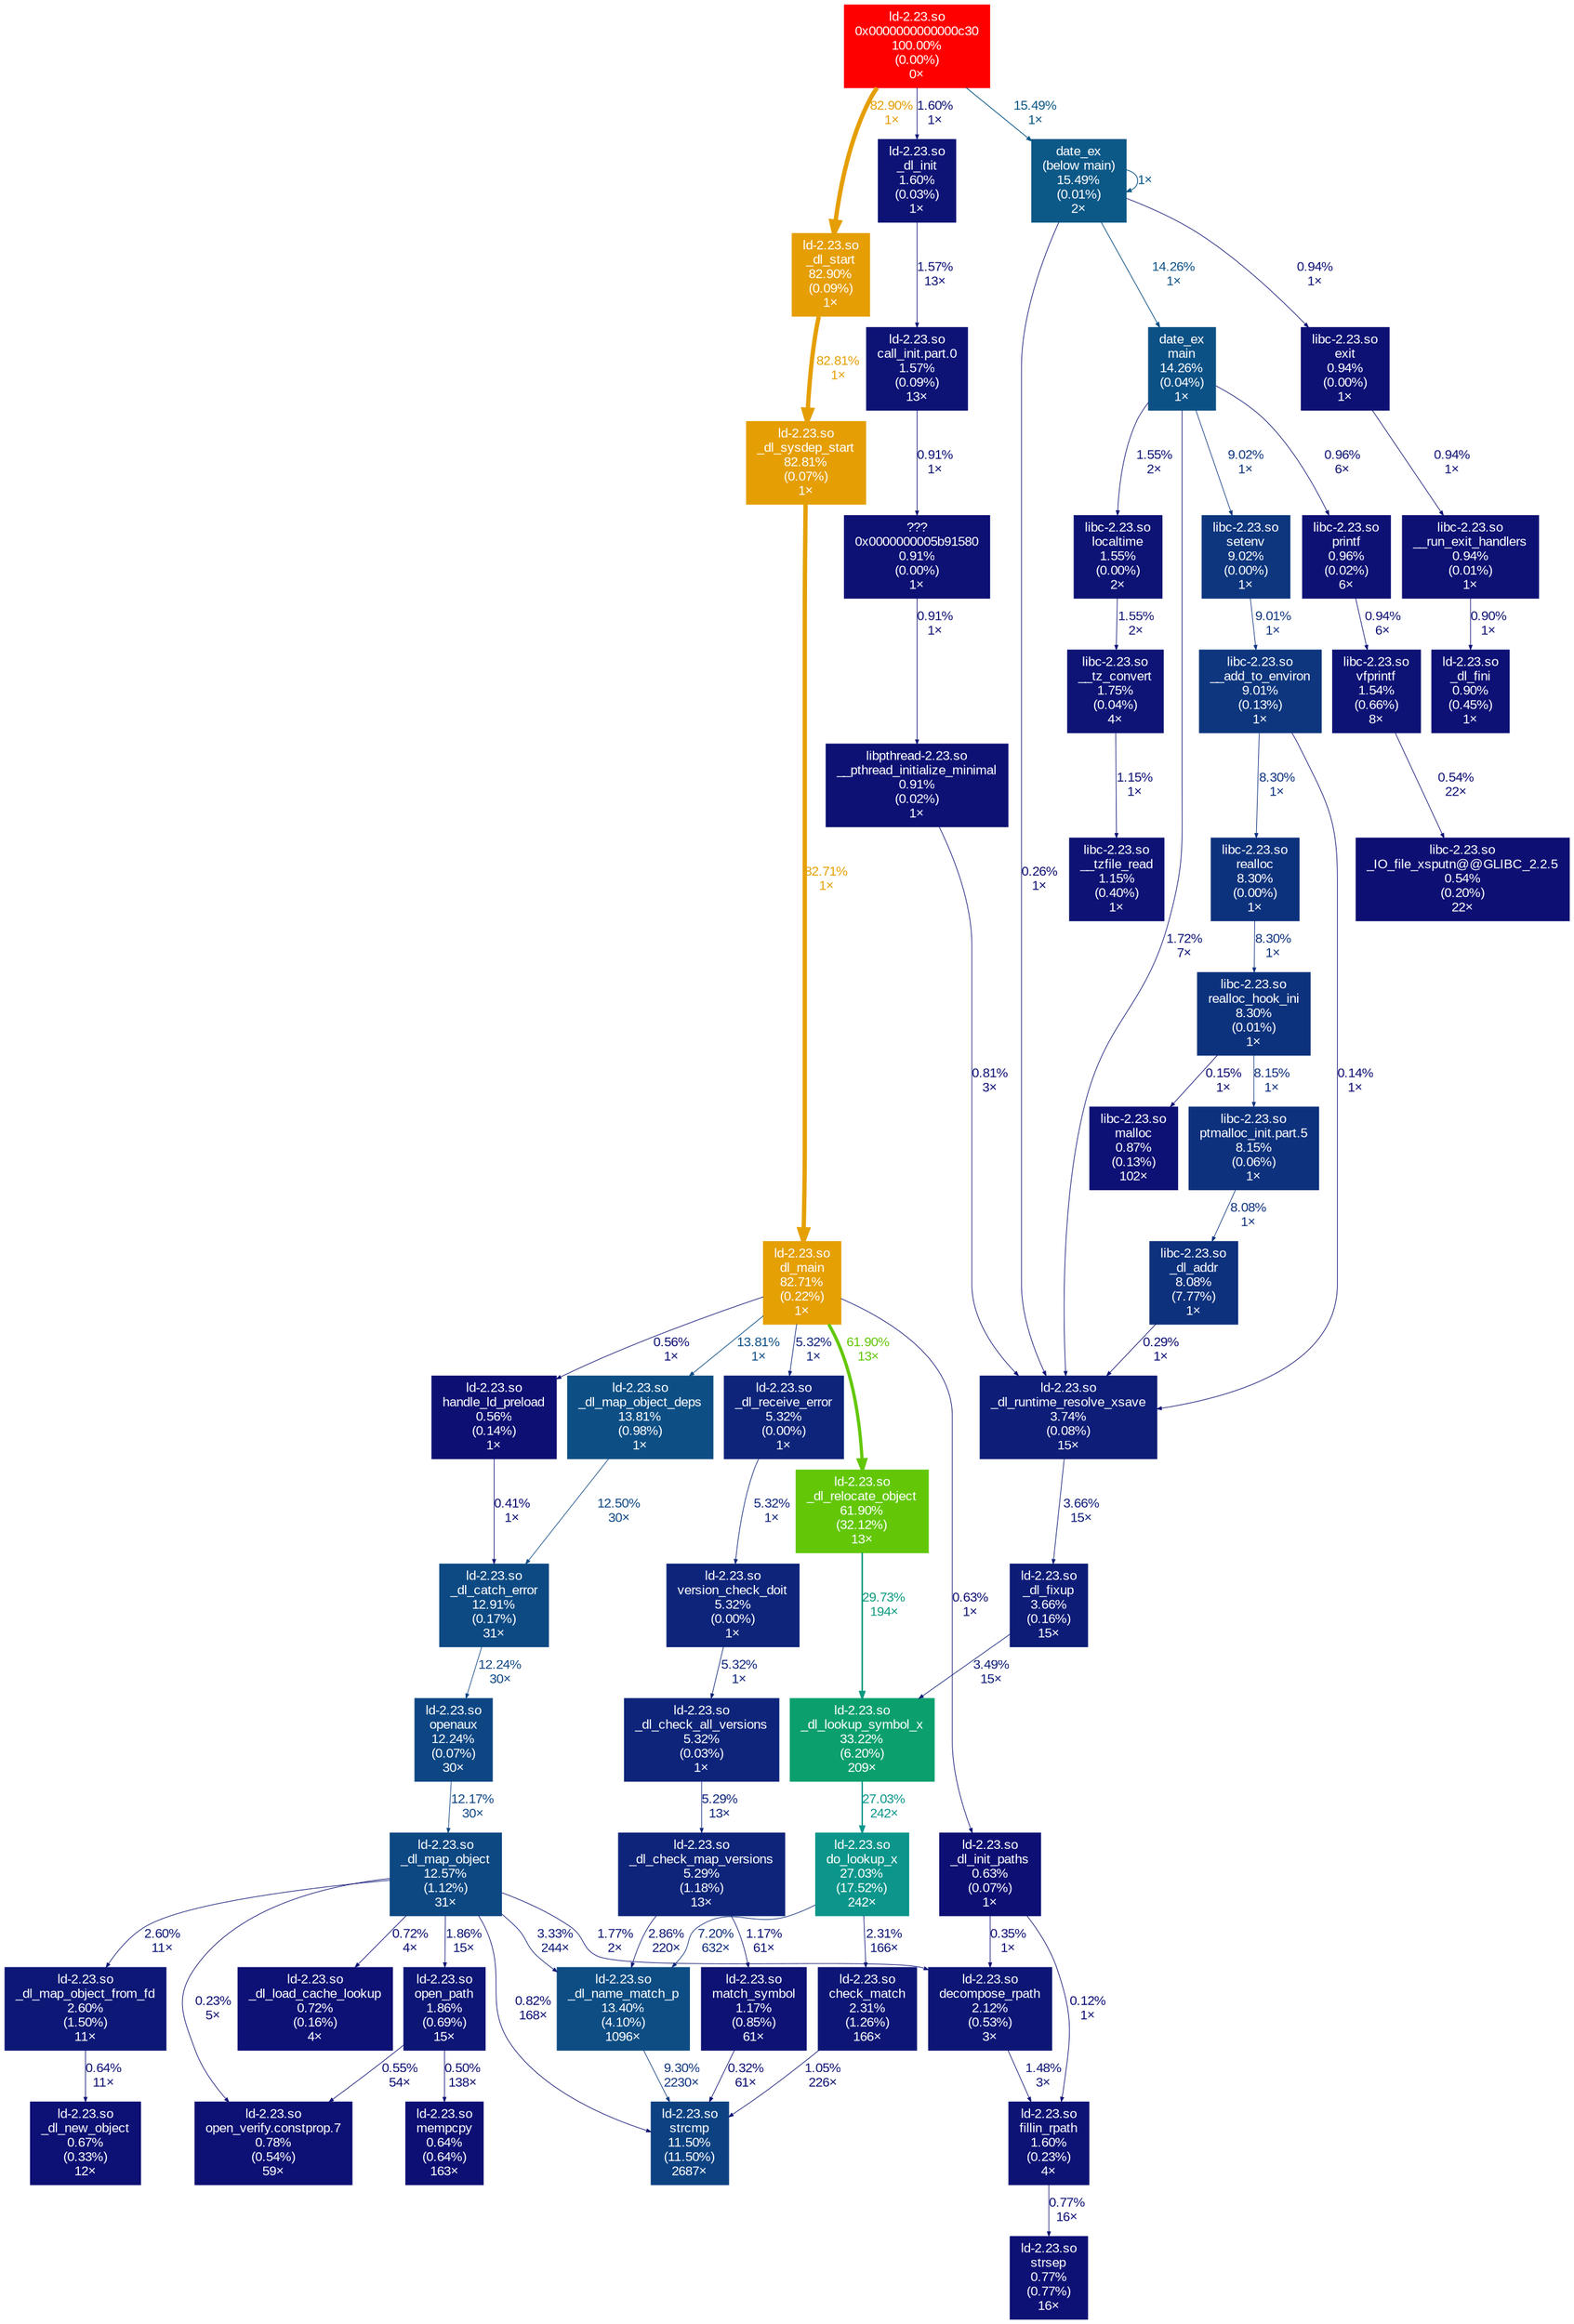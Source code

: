 digraph {
	graph [fontname=Arial, nodesep=0.125, ranksep=0.25];
	node [fontcolor=white, fontname=Arial, height=0, shape=box, style=filled, width=0];
	edge [fontname=Arial];
	"(below main)" [color="#0c5887", fontcolor="#ffffff", fontsize="10.00", label="date_ex\n(below main)\n15.49%\n(0.01%)\n2×"];
	"(below main)" -> "(below main)" [arrowsize="0.39", color="#0c5887", fontcolor="#0c5887", fontsize="10.00", label="1×", labeldistance="0.62", penwidth="0.62"];
	"(below main)" -> "_dl_runtime_resolve_xsave" [arrowsize="0.35", color="#0d0e73", fontcolor="#0d0e73", fontsize="10.00", label="0.26%\n1×", labeldistance="0.50", penwidth="0.50"];
	"(below main)" -> exit [arrowsize="0.35", color="#0d1174", fontcolor="#0d1174", fontsize="10.00", label="0.94%\n1×", labeldistance="0.50", penwidth="0.50"];
	"(below main)" -> main [arrowsize="0.38", color="#0c5185", fontcolor="#0c5185", fontsize="10.00", label="14.26%\n1×", labeldistance="0.57", penwidth="0.57"];
	"0x0000000000000c30" [color="#ff0000", fontcolor="#ffffff", fontsize="10.00", label="ld-2.23.so\n0x0000000000000c30\n100.00%\n(0.00%)\n0×"];
	"0x0000000000000c30" -> "(below main)" [arrowsize="0.39", color="#0c5887", fontcolor="#0c5887", fontsize="10.00", label="15.49%\n1×", labeldistance="0.62", penwidth="0.62"];
	"0x0000000000000c30" -> "_dl_init" [arrowsize="0.35", color="#0d1375", fontcolor="#0d1375", fontsize="10.00", label="1.60%\n1×", labeldistance="0.50", penwidth="0.50"];
	"0x0000000000000c30" -> "_dl_start" [arrowsize="0.91", color="#e59e04", fontcolor="#e59e04", fontsize="10.00", label="82.90%\n1×", labeldistance="3.32", penwidth="3.32"];
	"0x0000000005b91580" [color="#0d1174", fontcolor="#ffffff", fontsize="10.00", label="???\n0x0000000005b91580\n0.91%\n(0.00%)\n1×"];
	"0x0000000005b91580" -> "__pthread_initialize_minimal" [arrowsize="0.35", color="#0d1174", fontcolor="#0d1174", fontsize="10.00", label="0.91%\n1×", labeldistance="0.50", penwidth="0.50"];
	"_IO_file_xsputn@@GLIBC_2.2.5" [color="#0d0f73", fontcolor="#ffffff", fontsize="10.00", label="libc-2.23.so\n_IO_file_xsputn@@GLIBC_2.2.5\n0.54%\n(0.20%)\n22×"];
	"__add_to_environ" [color="#0d367e", fontcolor="#ffffff", fontsize="10.00", label="libc-2.23.so\n__add_to_environ\n9.01%\n(0.13%)\n1×"];
	"__add_to_environ" -> "_dl_runtime_resolve_xsave" [arrowsize="0.35", color="#0d0d73", fontcolor="#0d0d73", fontsize="10.00", label="0.14%\n1×", labeldistance="0.50", penwidth="0.50"];
	"__add_to_environ" -> realloc [arrowsize="0.35", color="#0d327d", fontcolor="#0d327d", fontsize="10.00", label="8.30%\n1×", labeldistance="0.50", penwidth="0.50"];
	"__pthread_initialize_minimal" [color="#0d1174", fontcolor="#ffffff", fontsize="10.00", label="libpthread-2.23.so\n__pthread_initialize_minimal\n0.91%\n(0.02%)\n1×"];
	"__pthread_initialize_minimal" -> "_dl_runtime_resolve_xsave" [arrowsize="0.35", color="#0d1074", fontcolor="#0d1074", fontsize="10.00", label="0.81%\n3×", labeldistance="0.50", penwidth="0.50"];
	"__run_exit_handlers" [color="#0d1174", fontcolor="#ffffff", fontsize="10.00", label="libc-2.23.so\n__run_exit_handlers\n0.94%\n(0.01%)\n1×"];
	"__run_exit_handlers" -> "_dl_fini" [arrowsize="0.35", color="#0d1074", fontcolor="#0d1074", fontsize="10.00", label="0.90%\n1×", labeldistance="0.50", penwidth="0.50"];
	"__tz_convert" [color="#0d1475", fontcolor="#ffffff", fontsize="10.00", label="libc-2.23.so\n__tz_convert\n1.75%\n(0.04%)\n4×"];
	"__tz_convert" -> "__tzfile_read" [arrowsize="0.35", color="#0d1274", fontcolor="#0d1274", fontsize="10.00", label="1.15%\n1×", labeldistance="0.50", penwidth="0.50"];
	"__tzfile_read" [color="#0d1274", fontcolor="#ffffff", fontsize="10.00", label="libc-2.23.so\n__tzfile_read\n1.15%\n(0.40%)\n1×"];
	"_dl_addr" [color="#0d317d", fontcolor="#ffffff", fontsize="10.00", label="libc-2.23.so\n_dl_addr\n8.08%\n(7.77%)\n1×"];
	"_dl_addr" -> "_dl_runtime_resolve_xsave" [arrowsize="0.35", color="#0d0e73", fontcolor="#0d0e73", fontsize="10.00", label="0.29%\n1×", labeldistance="0.50", penwidth="0.50"];
	"_dl_catch_error" [color="#0d4a83", fontcolor="#ffffff", fontsize="10.00", label="ld-2.23.so\n_dl_catch_error\n12.91%\n(0.17%)\n31×"];
	"_dl_catch_error" -> openaux [arrowsize="0.35", color="#0d4683", fontcolor="#0d4683", fontsize="10.00", label="12.24%\n30×", labeldistance="0.50", penwidth="0.50"];
	"_dl_check_all_versions" [color="#0d247a", fontcolor="#ffffff", fontsize="10.00", label="ld-2.23.so\n_dl_check_all_versions\n5.32%\n(0.03%)\n1×"];
	"_dl_check_all_versions" -> "_dl_check_map_versions" [arrowsize="0.35", color="#0d247a", fontcolor="#0d247a", fontsize="10.00", label="5.29%\n13×", labeldistance="0.50", penwidth="0.50"];
	"_dl_check_map_versions" [color="#0d247a", fontcolor="#ffffff", fontsize="10.00", label="ld-2.23.so\n_dl_check_map_versions\n5.29%\n(1.18%)\n13×"];
	"_dl_check_map_versions" -> "_dl_name_match_p" [arrowsize="0.35", color="#0d1976", fontcolor="#0d1976", fontsize="10.00", label="2.86%\n220×", labeldistance="0.50", penwidth="0.50"];
	"_dl_check_map_versions" -> "match_symbol" [arrowsize="0.35", color="#0d1274", fontcolor="#0d1274", fontsize="10.00", label="1.17%\n61×", labeldistance="0.50", penwidth="0.50"];
	"_dl_fini" [color="#0d1074", fontcolor="#ffffff", fontsize="10.00", label="ld-2.23.so\n_dl_fini\n0.90%\n(0.45%)\n1×"];
	"_dl_fixup" [color="#0d1c77", fontcolor="#ffffff", fontsize="10.00", label="ld-2.23.so\n_dl_fixup\n3.66%\n(0.16%)\n15×"];
	"_dl_fixup" -> "_dl_lookup_symbol_x" [arrowsize="0.35", color="#0d1c77", fontcolor="#0d1c77", fontsize="10.00", label="3.49%\n15×", labeldistance="0.50", penwidth="0.50"];
	"_dl_init" [color="#0d1375", fontcolor="#ffffff", fontsize="10.00", label="ld-2.23.so\n_dl_init\n1.60%\n(0.03%)\n1×"];
	"_dl_init" -> "call_init.part.0" [arrowsize="0.35", color="#0d1375", fontcolor="#0d1375", fontsize="10.00", label="1.57%\n13×", labeldistance="0.50", penwidth="0.50"];
	"_dl_init_paths" [color="#0d0f74", fontcolor="#ffffff", fontsize="10.00", label="ld-2.23.so\n_dl_init_paths\n0.63%\n(0.07%)\n1×"];
	"_dl_init_paths" -> "decompose_rpath" [arrowsize="0.35", color="#0d0e73", fontcolor="#0d0e73", fontsize="10.00", label="0.35%\n1×", labeldistance="0.50", penwidth="0.50"];
	"_dl_init_paths" -> "fillin_rpath" [arrowsize="0.35", color="#0d0d73", fontcolor="#0d0d73", fontsize="10.00", label="0.12%\n1×", labeldistance="0.50", penwidth="0.50"];
	"_dl_load_cache_lookup" [color="#0d1074", fontcolor="#ffffff", fontsize="10.00", label="ld-2.23.so\n_dl_load_cache_lookup\n0.72%\n(0.16%)\n4×"];
	"_dl_lookup_symbol_x" [color="#0b9f6e", fontcolor="#ffffff", fontsize="10.00", label="ld-2.23.so\n_dl_lookup_symbol_x\n33.22%\n(6.20%)\n209×"];
	"_dl_lookup_symbol_x" -> "do_lookup_x" [arrowsize="0.52", color="#0c968b", fontcolor="#0c968b", fontsize="10.00", label="27.03%\n242×", labeldistance="1.08", penwidth="1.08"];
	"_dl_map_object" [color="#0d4883", fontcolor="#ffffff", fontsize="10.00", label="ld-2.23.so\n_dl_map_object\n12.57%\n(1.12%)\n31×"];
	"_dl_map_object" -> "_dl_load_cache_lookup" [arrowsize="0.35", color="#0d1074", fontcolor="#0d1074", fontsize="10.00", label="0.72%\n4×", labeldistance="0.50", penwidth="0.50"];
	"_dl_map_object" -> "_dl_map_object_from_fd" [arrowsize="0.35", color="#0d1876", fontcolor="#0d1876", fontsize="10.00", label="2.60%\n11×", labeldistance="0.50", penwidth="0.50"];
	"_dl_map_object" -> "_dl_name_match_p" [arrowsize="0.35", color="#0d1b77", fontcolor="#0d1b77", fontsize="10.00", label="3.33%\n244×", labeldistance="0.50", penwidth="0.50"];
	"_dl_map_object" -> "decompose_rpath" [arrowsize="0.35", color="#0d1475", fontcolor="#0d1475", fontsize="10.00", label="1.77%\n2×", labeldistance="0.50", penwidth="0.50"];
	"_dl_map_object" -> "open_path" [arrowsize="0.35", color="#0d1575", fontcolor="#0d1575", fontsize="10.00", label="1.86%\n15×", labeldistance="0.50", penwidth="0.50"];
	"_dl_map_object" -> "open_verify.constprop.7" [arrowsize="0.35", color="#0d0e73", fontcolor="#0d0e73", fontsize="10.00", label="0.23%\n5×", labeldistance="0.50", penwidth="0.50"];
	"_dl_map_object" -> strcmp [arrowsize="0.35", color="#0d1074", fontcolor="#0d1074", fontsize="10.00", label="0.82%\n168×", labeldistance="0.50", penwidth="0.50"];
	"_dl_map_object_deps" [color="#0d4f85", fontcolor="#ffffff", fontsize="10.00", label="ld-2.23.so\n_dl_map_object_deps\n13.81%\n(0.98%)\n1×"];
	"_dl_map_object_deps" -> "_dl_catch_error" [arrowsize="0.35", color="#0d4883", fontcolor="#0d4883", fontsize="10.00", label="12.50%\n30×", labeldistance="0.50", penwidth="0.50"];
	"_dl_map_object_from_fd" [color="#0d1876", fontcolor="#ffffff", fontsize="10.00", label="ld-2.23.so\n_dl_map_object_from_fd\n2.60%\n(1.50%)\n11×"];
	"_dl_map_object_from_fd" -> "_dl_new_object" [arrowsize="0.35", color="#0d0f74", fontcolor="#0d0f74", fontsize="10.00", label="0.64%\n11×", labeldistance="0.50", penwidth="0.50"];
	"_dl_name_match_p" [color="#0d4d84", fontcolor="#ffffff", fontsize="10.00", label="ld-2.23.so\n_dl_name_match_p\n13.40%\n(4.10%)\n1096×"];
	"_dl_name_match_p" -> strcmp [arrowsize="0.35", color="#0d377f", fontcolor="#0d377f", fontsize="10.00", label="9.30%\n2230×", labeldistance="0.50", penwidth="0.50"];
	"_dl_new_object" [color="#0d1074", fontcolor="#ffffff", fontsize="10.00", label="ld-2.23.so\n_dl_new_object\n0.67%\n(0.33%)\n12×"];
	"_dl_receive_error" [color="#0d247a", fontcolor="#ffffff", fontsize="10.00", label="ld-2.23.so\n_dl_receive_error\n5.32%\n(0.00%)\n1×"];
	"_dl_receive_error" -> "version_check_doit" [arrowsize="0.35", color="#0d247a", fontcolor="#0d247a", fontsize="10.00", label="5.32%\n1×", labeldistance="0.50", penwidth="0.50"];
	"_dl_relocate_object" [color="#63c708", fontcolor="#ffffff", fontsize="10.00", label="ld-2.23.so\n_dl_relocate_object\n61.90%\n(32.12%)\n13×"];
	"_dl_relocate_object" -> "_dl_lookup_symbol_x" [arrowsize="0.55", color="#0c9a7f", fontcolor="#0c9a7f", fontsize="10.00", label="29.73%\n194×", labeldistance="1.19", penwidth="1.19"];
	"_dl_runtime_resolve_xsave" [color="#0d1d78", fontcolor="#ffffff", fontsize="10.00", label="ld-2.23.so\n_dl_runtime_resolve_xsave\n3.74%\n(0.08%)\n15×"];
	"_dl_runtime_resolve_xsave" -> "_dl_fixup" [arrowsize="0.35", color="#0d1c77", fontcolor="#0d1c77", fontsize="10.00", label="3.66%\n15×", labeldistance="0.50", penwidth="0.50"];
	"_dl_start" [color="#e59e04", fontcolor="#ffffff", fontsize="10.00", label="ld-2.23.so\n_dl_start\n82.90%\n(0.09%)\n1×"];
	"_dl_start" -> "_dl_sysdep_start" [arrowsize="0.91", color="#e59f04", fontcolor="#e59f04", fontsize="10.00", label="82.81%\n1×", labeldistance="3.31", penwidth="3.31"];
	"_dl_sysdep_start" [color="#e59f04", fontcolor="#ffffff", fontsize="10.00", label="ld-2.23.so\n_dl_sysdep_start\n82.81%\n(0.07%)\n1×"];
	"_dl_sysdep_start" -> "dl_main" [arrowsize="0.91", color="#e5a004", fontcolor="#e5a004", fontsize="10.00", label="82.71%\n1×", labeldistance="3.31", penwidth="3.31"];
	"call_init.part.0" [color="#0d1375", fontcolor="#ffffff", fontsize="10.00", label="ld-2.23.so\ncall_init.part.0\n1.57%\n(0.09%)\n13×"];
	"call_init.part.0" -> "0x0000000005b91580" [arrowsize="0.35", color="#0d1174", fontcolor="#0d1174", fontsize="10.00", label="0.91%\n1×", labeldistance="0.50", penwidth="0.50"];
	"check_match" [color="#0d1676", fontcolor="#ffffff", fontsize="10.00", label="ld-2.23.so\ncheck_match\n2.31%\n(1.26%)\n166×"];
	"check_match" -> strcmp [arrowsize="0.35", color="#0d1174", fontcolor="#0d1174", fontsize="10.00", label="1.05%\n226×", labeldistance="0.50", penwidth="0.50"];
	"decompose_rpath" [color="#0d1675", fontcolor="#ffffff", fontsize="10.00", label="ld-2.23.so\ndecompose_rpath\n2.12%\n(0.53%)\n3×"];
	"decompose_rpath" -> "fillin_rpath" [arrowsize="0.35", color="#0d1375", fontcolor="#0d1375", fontsize="10.00", label="1.48%\n3×", labeldistance="0.50", penwidth="0.50"];
	"dl_main" [color="#e5a004", fontcolor="#ffffff", fontsize="10.00", label="ld-2.23.so\ndl_main\n82.71%\n(0.22%)\n1×"];
	"dl_main" -> "_dl_init_paths" [arrowsize="0.35", color="#0d0f74", fontcolor="#0d0f74", fontsize="10.00", label="0.63%\n1×", labeldistance="0.50", penwidth="0.50"];
	"dl_main" -> "_dl_map_object_deps" [arrowsize="0.37", color="#0d4f85", fontcolor="#0d4f85", fontsize="10.00", label="13.81%\n1×", labeldistance="0.55", penwidth="0.55"];
	"dl_main" -> "_dl_receive_error" [arrowsize="0.35", color="#0d247a", fontcolor="#0d247a", fontsize="10.00", label="5.32%\n1×", labeldistance="0.50", penwidth="0.50"];
	"dl_main" -> "_dl_relocate_object" [arrowsize="0.79", color="#63c708", fontcolor="#63c708", fontsize="10.00", label="61.90%\n13×", labeldistance="2.48", penwidth="2.48"];
	"dl_main" -> "handle_ld_preload" [arrowsize="0.35", color="#0d0f73", fontcolor="#0d0f73", fontsize="10.00", label="0.56%\n1×", labeldistance="0.50", penwidth="0.50"];
	"do_lookup_x" [color="#0c968b", fontcolor="#ffffff", fontsize="10.00", label="ld-2.23.so\ndo_lookup_x\n27.03%\n(17.52%)\n242×"];
	"do_lookup_x" -> "_dl_name_match_p" [arrowsize="0.35", color="#0d2d7c", fontcolor="#0d2d7c", fontsize="10.00", label="7.20%\n632×", labeldistance="0.50", penwidth="0.50"];
	"do_lookup_x" -> "check_match" [arrowsize="0.35", color="#0d1676", fontcolor="#0d1676", fontsize="10.00", label="2.31%\n166×", labeldistance="0.50", penwidth="0.50"];
	exit [color="#0d1174", fontcolor="#ffffff", fontsize="10.00", label="libc-2.23.so\nexit\n0.94%\n(0.00%)\n1×"];
	exit -> "__run_exit_handlers" [arrowsize="0.35", color="#0d1174", fontcolor="#0d1174", fontsize="10.00", label="0.94%\n1×", labeldistance="0.50", penwidth="0.50"];
	"fillin_rpath" [color="#0d1375", fontcolor="#ffffff", fontsize="10.00", label="ld-2.23.so\nfillin_rpath\n1.60%\n(0.23%)\n4×"];
	"fillin_rpath" -> strsep [arrowsize="0.35", color="#0d1074", fontcolor="#0d1074", fontsize="10.00", label="0.77%\n16×", labeldistance="0.50", penwidth="0.50"];
	"handle_ld_preload" [color="#0d0f73", fontcolor="#ffffff", fontsize="10.00", label="ld-2.23.so\nhandle_ld_preload\n0.56%\n(0.14%)\n1×"];
	"handle_ld_preload" -> "_dl_catch_error" [arrowsize="0.35", color="#0d0e73", fontcolor="#0d0e73", fontsize="10.00", label="0.41%\n1×", labeldistance="0.50", penwidth="0.50"];
	localtime [color="#0d1375", fontcolor="#ffffff", fontsize="10.00", label="libc-2.23.so\nlocaltime\n1.55%\n(0.00%)\n2×"];
	localtime -> "__tz_convert" [arrowsize="0.35", color="#0d1375", fontcolor="#0d1375", fontsize="10.00", label="1.55%\n2×", labeldistance="0.50", penwidth="0.50"];
	main [color="#0c5185", fontcolor="#ffffff", fontsize="10.00", label="date_ex\nmain\n14.26%\n(0.04%)\n1×"];
	main -> "_dl_runtime_resolve_xsave" [arrowsize="0.35", color="#0d1475", fontcolor="#0d1475", fontsize="10.00", label="1.72%\n7×", labeldistance="0.50", penwidth="0.50"];
	main -> localtime [arrowsize="0.35", color="#0d1375", fontcolor="#0d1375", fontsize="10.00", label="1.55%\n2×", labeldistance="0.50", penwidth="0.50"];
	main -> printf [arrowsize="0.35", color="#0d1174", fontcolor="#0d1174", fontsize="10.00", label="0.96%\n6×", labeldistance="0.50", penwidth="0.50"];
	main -> setenv [arrowsize="0.35", color="#0d367e", fontcolor="#0d367e", fontsize="10.00", label="9.02%\n1×", labeldistance="0.50", penwidth="0.50"];
	malloc [color="#0d1074", fontcolor="#ffffff", fontsize="10.00", label="libc-2.23.so\nmalloc\n0.87%\n(0.13%)\n102×"];
	"match_symbol" [color="#0d1274", fontcolor="#ffffff", fontsize="10.00", label="ld-2.23.so\nmatch_symbol\n1.17%\n(0.85%)\n61×"];
	"match_symbol" -> strcmp [arrowsize="0.35", color="#0d0e73", fontcolor="#0d0e73", fontsize="10.00", label="0.32%\n61×", labeldistance="0.50", penwidth="0.50"];
	mempcpy [color="#0d0f74", fontcolor="#ffffff", fontsize="10.00", label="ld-2.23.so\nmempcpy\n0.64%\n(0.64%)\n163×"];
	"open_path" [color="#0d1575", fontcolor="#ffffff", fontsize="10.00", label="ld-2.23.so\nopen_path\n1.86%\n(0.69%)\n15×"];
	"open_path" -> mempcpy [arrowsize="0.35", color="#0d0f73", fontcolor="#0d0f73", fontsize="10.00", label="0.50%\n138×", labeldistance="0.50", penwidth="0.50"];
	"open_path" -> "open_verify.constprop.7" [arrowsize="0.35", color="#0d0f73", fontcolor="#0d0f73", fontsize="10.00", label="0.55%\n54×", labeldistance="0.50", penwidth="0.50"];
	"open_verify.constprop.7" [color="#0d1074", fontcolor="#ffffff", fontsize="10.00", label="ld-2.23.so\nopen_verify.constprop.7\n0.78%\n(0.54%)\n59×"];
	openaux [color="#0d4683", fontcolor="#ffffff", fontsize="10.00", label="ld-2.23.so\nopenaux\n12.24%\n(0.07%)\n30×"];
	openaux -> "_dl_map_object" [arrowsize="0.35", color="#0d4682", fontcolor="#0d4682", fontsize="10.00", label="12.17%\n30×", labeldistance="0.50", penwidth="0.50"];
	printf [color="#0d1174", fontcolor="#ffffff", fontsize="10.00", label="libc-2.23.so\nprintf\n0.96%\n(0.02%)\n6×"];
	printf -> vfprintf [arrowsize="0.35", color="#0d1174", fontcolor="#0d1174", fontsize="10.00", label="0.94%\n6×", labeldistance="0.50", penwidth="0.50"];
	"ptmalloc_init.part.5" [color="#0d317d", fontcolor="#ffffff", fontsize="10.00", label="libc-2.23.so\nptmalloc_init.part.5\n8.15%\n(0.06%)\n1×"];
	"ptmalloc_init.part.5" -> "_dl_addr" [arrowsize="0.35", color="#0d317d", fontcolor="#0d317d", fontsize="10.00", label="8.08%\n1×", labeldistance="0.50", penwidth="0.50"];
	realloc [color="#0d327d", fontcolor="#ffffff", fontsize="10.00", label="libc-2.23.so\nrealloc\n8.30%\n(0.00%)\n1×"];
	realloc -> "realloc_hook_ini" [arrowsize="0.35", color="#0d327d", fontcolor="#0d327d", fontsize="10.00", label="8.30%\n1×", labeldistance="0.50", penwidth="0.50"];
	"realloc_hook_ini" [color="#0d327d", fontcolor="#ffffff", fontsize="10.00", label="libc-2.23.so\nrealloc_hook_ini\n8.30%\n(0.01%)\n1×"];
	"realloc_hook_ini" -> malloc [arrowsize="0.35", color="#0d0d73", fontcolor="#0d0d73", fontsize="10.00", label="0.15%\n1×", labeldistance="0.50", penwidth="0.50"];
	"realloc_hook_ini" -> "ptmalloc_init.part.5" [arrowsize="0.35", color="#0d317d", fontcolor="#0d317d", fontsize="10.00", label="8.15%\n1×", labeldistance="0.50", penwidth="0.50"];
	setenv [color="#0d367e", fontcolor="#ffffff", fontsize="10.00", label="libc-2.23.so\nsetenv\n9.02%\n(0.00%)\n1×"];
	setenv -> "__add_to_environ" [arrowsize="0.35", color="#0d367e", fontcolor="#0d367e", fontsize="10.00", label="9.01%\n1×", labeldistance="0.50", penwidth="0.50"];
	strcmp [color="#0d4282", fontcolor="#ffffff", fontsize="10.00", label="ld-2.23.so\nstrcmp\n11.50%\n(11.50%)\n2687×"];
	strsep [color="#0d1074", fontcolor="#ffffff", fontsize="10.00", label="ld-2.23.so\nstrsep\n0.77%\n(0.77%)\n16×"];
	"version_check_doit" [color="#0d247a", fontcolor="#ffffff", fontsize="10.00", label="ld-2.23.so\nversion_check_doit\n5.32%\n(0.00%)\n1×"];
	"version_check_doit" -> "_dl_check_all_versions" [arrowsize="0.35", color="#0d247a", fontcolor="#0d247a", fontsize="10.00", label="5.32%\n1×", labeldistance="0.50", penwidth="0.50"];
	vfprintf [color="#0d1375", fontcolor="#ffffff", fontsize="10.00", label="libc-2.23.so\nvfprintf\n1.54%\n(0.66%)\n8×"];
	vfprintf -> "_IO_file_xsputn@@GLIBC_2.2.5" [arrowsize="0.35", color="#0d0f73", fontcolor="#0d0f73", fontsize="10.00", label="0.54%\n22×", labeldistance="0.50", penwidth="0.50"];
}
